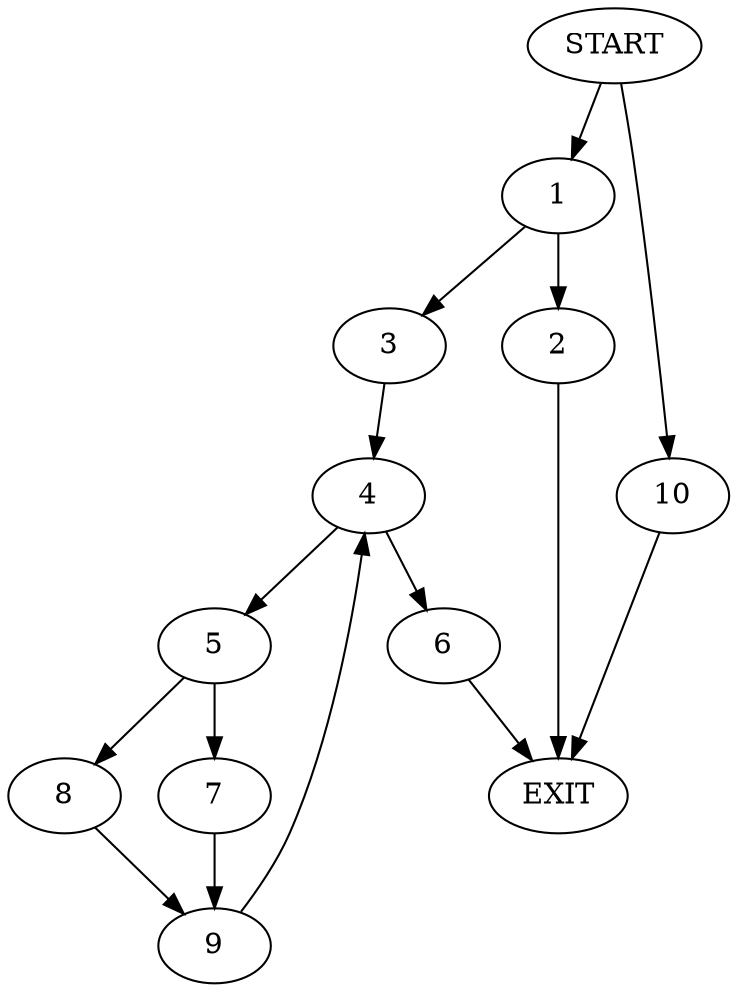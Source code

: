 digraph {
0 [label="START"]
11 [label="EXIT"]
0 -> 1
1 -> 2
1 -> 3
2 -> 11
3 -> 4
4 -> 5
4 -> 6
5 -> 7
5 -> 8
6 -> 11
7 -> 9
8 -> 9
9 -> 4
0 -> 10
10 -> 11
}
